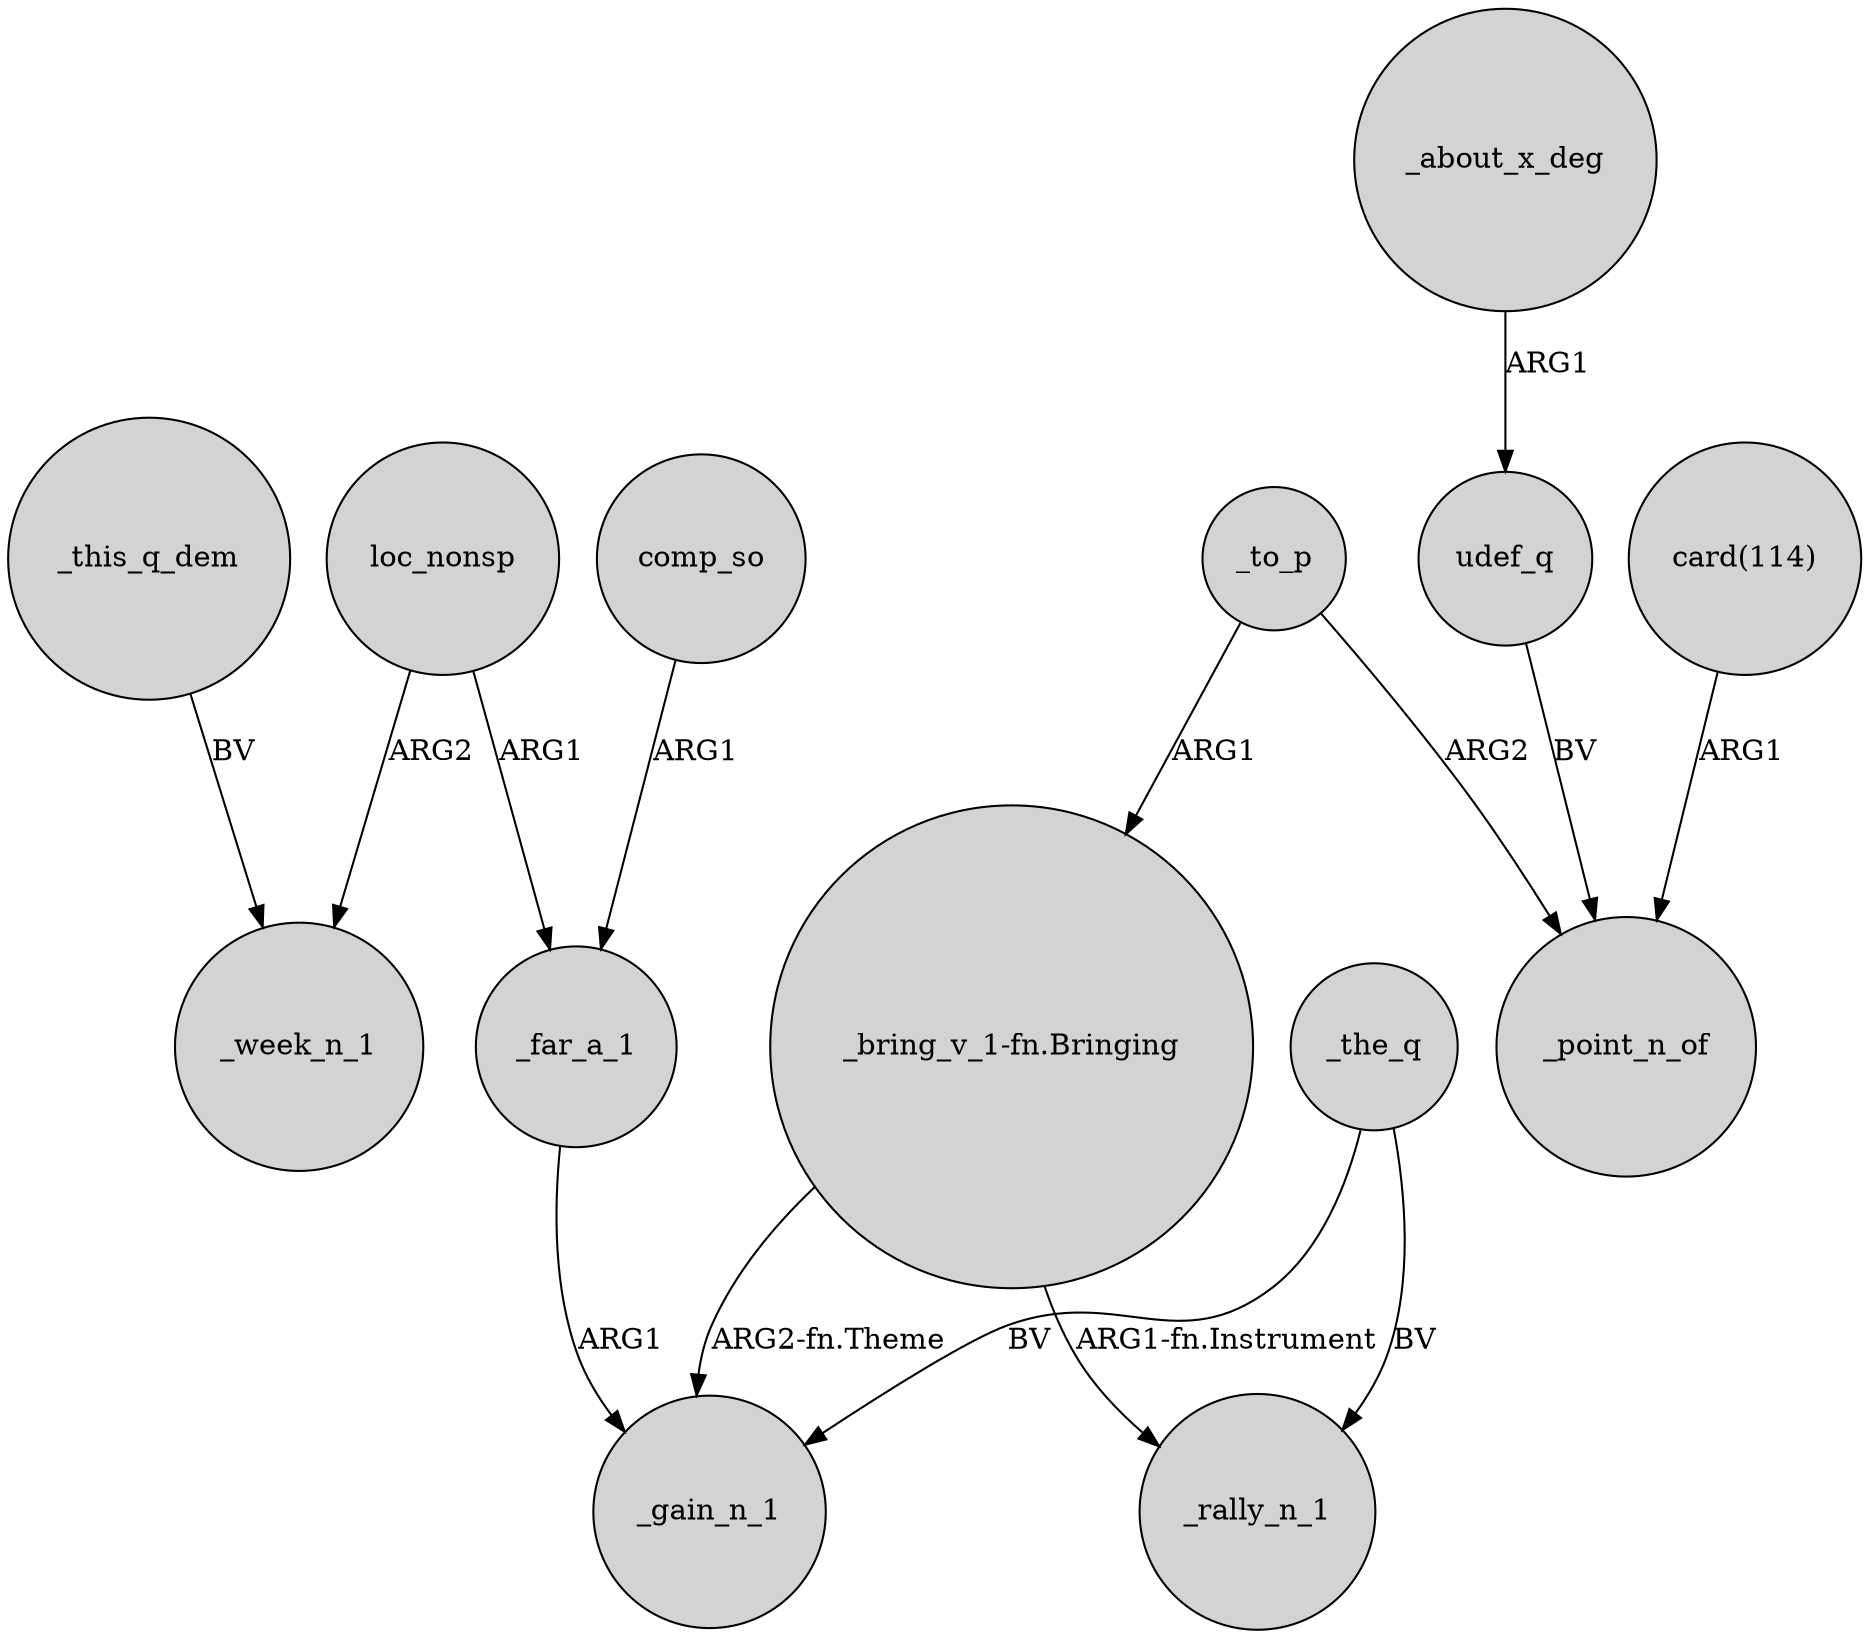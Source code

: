 digraph {
	node [shape=circle style=filled]
	loc_nonsp -> _week_n_1 [label=ARG2]
	"_bring_v_1-fn.Bringing" -> _rally_n_1 [label="ARG1-fn.Instrument"]
	"card(114)" -> _point_n_of [label=ARG1]
	_this_q_dem -> _week_n_1 [label=BV]
	_the_q -> _rally_n_1 [label=BV]
	_to_p -> _point_n_of [label=ARG2]
	loc_nonsp -> _far_a_1 [label=ARG1]
	_about_x_deg -> udef_q [label=ARG1]
	_far_a_1 -> _gain_n_1 [label=ARG1]
	_to_p -> "_bring_v_1-fn.Bringing" [label=ARG1]
	_the_q -> _gain_n_1 [label=BV]
	comp_so -> _far_a_1 [label=ARG1]
	udef_q -> _point_n_of [label=BV]
	"_bring_v_1-fn.Bringing" -> _gain_n_1 [label="ARG2-fn.Theme"]
}
